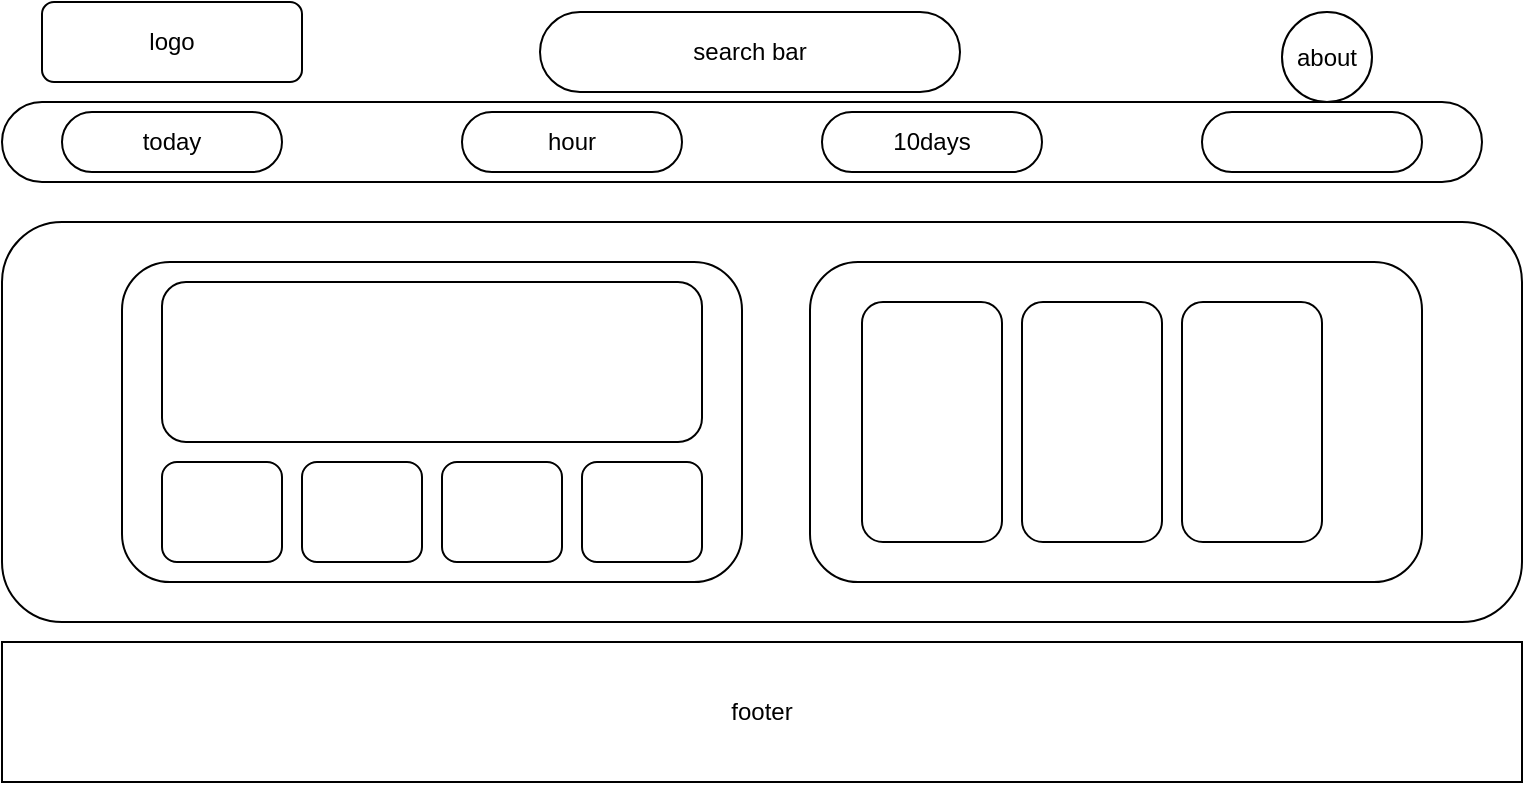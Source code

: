 <mxfile>
    <diagram id="kGvPJnudnhGKtnNMtaqu" name="Page-1">
        <mxGraphModel dx="856" dy="412" grid="1" gridSize="10" guides="1" tooltips="1" connect="1" arrows="1" fold="1" page="1" pageScale="1" pageWidth="827" pageHeight="1169" math="0" shadow="0">
            <root>
                <mxCell id="0"/>
                <mxCell id="1" parent="0"/>
                <mxCell id="2" value="" style="rounded=1;whiteSpace=wrap;html=1;" vertex="1" parent="1">
                    <mxGeometry x="40" y="190" width="760" height="200" as="geometry"/>
                </mxCell>
                <mxCell id="3" value="logo" style="rounded=1;whiteSpace=wrap;html=1;" vertex="1" parent="1">
                    <mxGeometry x="60" y="80" width="130" height="40" as="geometry"/>
                </mxCell>
                <mxCell id="5" value="search bar" style="rounded=1;whiteSpace=wrap;html=1;arcSize=50;" vertex="1" parent="1">
                    <mxGeometry x="309" y="85" width="210" height="40" as="geometry"/>
                </mxCell>
                <mxCell id="6" value="about" style="ellipse;whiteSpace=wrap;html=1;aspect=fixed;" vertex="1" parent="1">
                    <mxGeometry x="680" y="85" width="45" height="45" as="geometry"/>
                </mxCell>
                <mxCell id="8" value="footer" style="rounded=0;whiteSpace=wrap;html=1;" vertex="1" parent="1">
                    <mxGeometry x="40" y="400" width="760" height="70" as="geometry"/>
                </mxCell>
                <mxCell id="9" value="" style="rounded=1;whiteSpace=wrap;html=1;arcSize=50;" vertex="1" parent="1">
                    <mxGeometry x="40" y="130" width="740" height="40" as="geometry"/>
                </mxCell>
                <mxCell id="10" value="today" style="rounded=1;whiteSpace=wrap;html=1;arcSize=50;" vertex="1" parent="1">
                    <mxGeometry x="70" y="135" width="110" height="30" as="geometry"/>
                </mxCell>
                <mxCell id="13" value="hour" style="rounded=1;whiteSpace=wrap;html=1;arcSize=50;" vertex="1" parent="1">
                    <mxGeometry x="270" y="135" width="110" height="30" as="geometry"/>
                </mxCell>
                <mxCell id="15" value="10days" style="rounded=1;whiteSpace=wrap;html=1;arcSize=50;" vertex="1" parent="1">
                    <mxGeometry x="450" y="135" width="110" height="30" as="geometry"/>
                </mxCell>
                <mxCell id="17" value="" style="rounded=1;whiteSpace=wrap;html=1;arcSize=50;" vertex="1" parent="1">
                    <mxGeometry x="640" y="135" width="110" height="30" as="geometry"/>
                </mxCell>
                <mxCell id="20" value="" style="rounded=1;whiteSpace=wrap;html=1;" vertex="1" parent="1">
                    <mxGeometry x="100" y="210" width="310" height="160" as="geometry"/>
                </mxCell>
                <mxCell id="24" value="" style="rounded=1;whiteSpace=wrap;html=1;" vertex="1" parent="1">
                    <mxGeometry x="444" y="210" width="306" height="160" as="geometry"/>
                </mxCell>
                <mxCell id="25" value="" style="rounded=1;whiteSpace=wrap;html=1;" vertex="1" parent="1">
                    <mxGeometry x="120" y="220" width="270" height="80" as="geometry"/>
                </mxCell>
                <mxCell id="26" value="" style="rounded=1;whiteSpace=wrap;html=1;" vertex="1" parent="1">
                    <mxGeometry x="120" y="310" width="60" height="50" as="geometry"/>
                </mxCell>
                <mxCell id="32" value="" style="rounded=1;whiteSpace=wrap;html=1;" vertex="1" parent="1">
                    <mxGeometry x="190" y="310" width="60" height="50" as="geometry"/>
                </mxCell>
                <mxCell id="33" value="" style="rounded=1;whiteSpace=wrap;html=1;" vertex="1" parent="1">
                    <mxGeometry x="260" y="310" width="60" height="50" as="geometry"/>
                </mxCell>
                <mxCell id="34" value="" style="rounded=1;whiteSpace=wrap;html=1;" vertex="1" parent="1">
                    <mxGeometry x="330" y="310" width="60" height="50" as="geometry"/>
                </mxCell>
                <mxCell id="35" value="" style="rounded=1;whiteSpace=wrap;html=1;" vertex="1" parent="1">
                    <mxGeometry x="470" y="230" width="70" height="120" as="geometry"/>
                </mxCell>
                <mxCell id="37" value="" style="rounded=1;whiteSpace=wrap;html=1;" vertex="1" parent="1">
                    <mxGeometry x="630" y="230" width="70" height="120" as="geometry"/>
                </mxCell>
                <mxCell id="38" value="" style="rounded=1;whiteSpace=wrap;html=1;" vertex="1" parent="1">
                    <mxGeometry x="550" y="230" width="70" height="120" as="geometry"/>
                </mxCell>
            </root>
        </mxGraphModel>
    </diagram>
</mxfile>